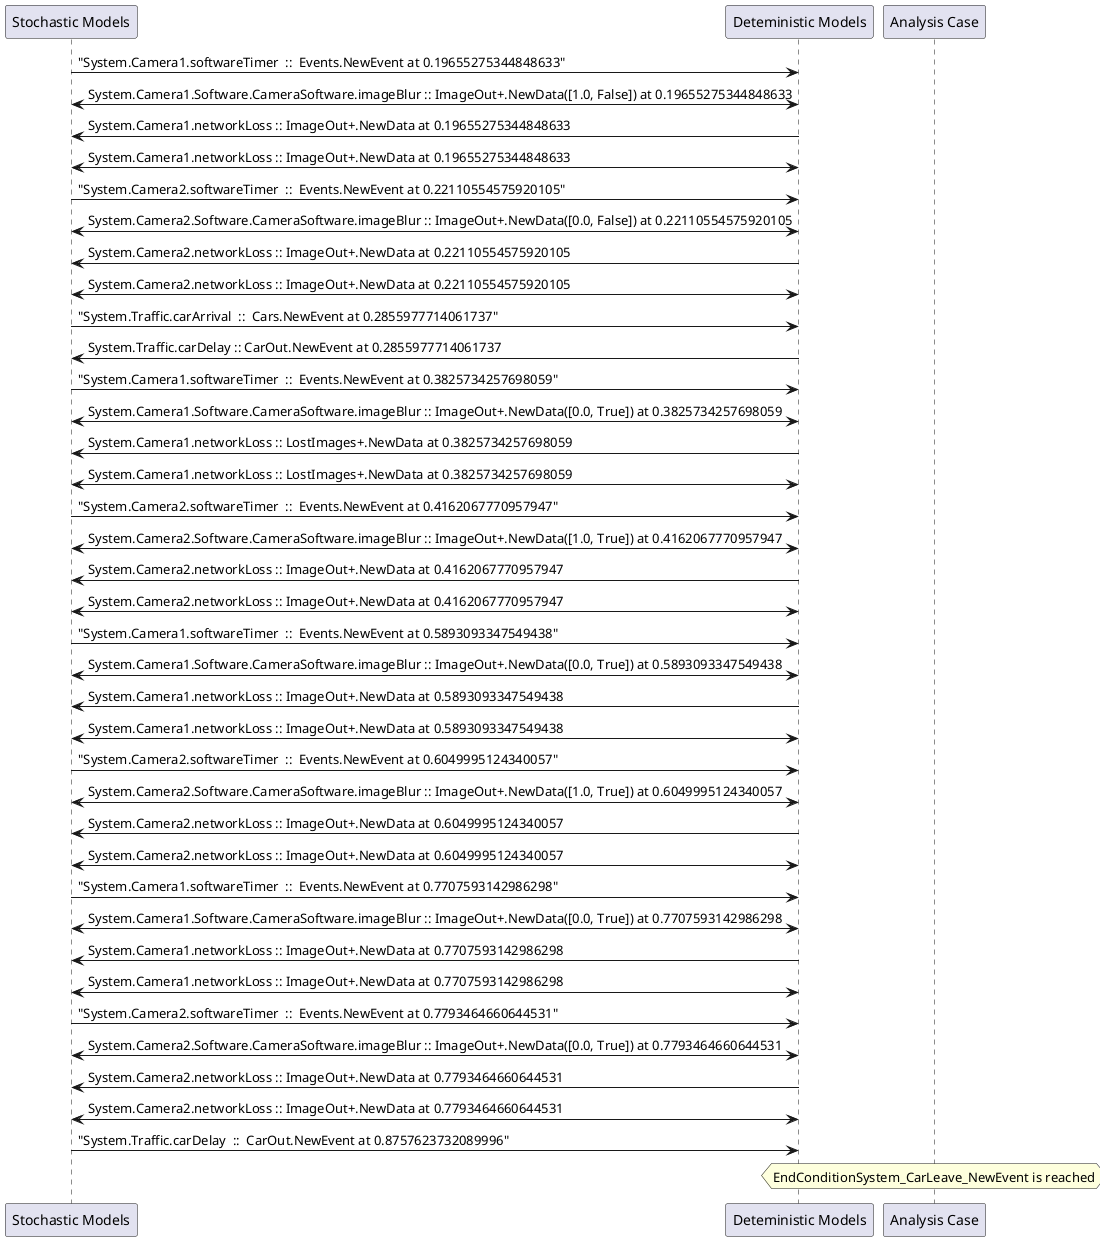 
	@startuml
	participant "Stochastic Models" as stochmodel
	participant "Deteministic Models" as detmodel
	participant "Analysis Case" as analysis
	{463_stop} stochmodel -> detmodel : "System.Camera1.softwareTimer  ::  Events.NewEvent at 0.19655275344848633"
detmodel <-> stochmodel : System.Camera1.Software.CameraSoftware.imageBlur :: ImageOut+.NewData([1.0, False]) at 0.19655275344848633
detmodel -> stochmodel : System.Camera1.networkLoss :: ImageOut+.NewData at 0.19655275344848633
detmodel <-> stochmodel : System.Camera1.networkLoss :: ImageOut+.NewData at 0.19655275344848633
{478_stop} stochmodel -> detmodel : "System.Camera2.softwareTimer  ::  Events.NewEvent at 0.22110554575920105"
detmodel <-> stochmodel : System.Camera2.Software.CameraSoftware.imageBlur :: ImageOut+.NewData([0.0, False]) at 0.22110554575920105
detmodel -> stochmodel : System.Camera2.networkLoss :: ImageOut+.NewData at 0.22110554575920105
detmodel <-> stochmodel : System.Camera2.networkLoss :: ImageOut+.NewData at 0.22110554575920105
{493_stop} stochmodel -> detmodel : "System.Traffic.carArrival  ::  Cars.NewEvent at 0.2855977714061737"
{503_start} detmodel -> stochmodel : System.Traffic.carDelay :: CarOut.NewEvent at 0.2855977714061737
{464_stop} stochmodel -> detmodel : "System.Camera1.softwareTimer  ::  Events.NewEvent at 0.3825734257698059"
detmodel <-> stochmodel : System.Camera1.Software.CameraSoftware.imageBlur :: ImageOut+.NewData([0.0, True]) at 0.3825734257698059
detmodel -> stochmodel : System.Camera1.networkLoss :: LostImages+.NewData at 0.3825734257698059
detmodel <-> stochmodel : System.Camera1.networkLoss :: LostImages+.NewData at 0.3825734257698059
{479_stop} stochmodel -> detmodel : "System.Camera2.softwareTimer  ::  Events.NewEvent at 0.4162067770957947"
detmodel <-> stochmodel : System.Camera2.Software.CameraSoftware.imageBlur :: ImageOut+.NewData([1.0, True]) at 0.4162067770957947
detmodel -> stochmodel : System.Camera2.networkLoss :: ImageOut+.NewData at 0.4162067770957947
detmodel <-> stochmodel : System.Camera2.networkLoss :: ImageOut+.NewData at 0.4162067770957947
{465_stop} stochmodel -> detmodel : "System.Camera1.softwareTimer  ::  Events.NewEvent at 0.5893093347549438"
detmodel <-> stochmodel : System.Camera1.Software.CameraSoftware.imageBlur :: ImageOut+.NewData([0.0, True]) at 0.5893093347549438
detmodel -> stochmodel : System.Camera1.networkLoss :: ImageOut+.NewData at 0.5893093347549438
detmodel <-> stochmodel : System.Camera1.networkLoss :: ImageOut+.NewData at 0.5893093347549438
{480_stop} stochmodel -> detmodel : "System.Camera2.softwareTimer  ::  Events.NewEvent at 0.6049995124340057"
detmodel <-> stochmodel : System.Camera2.Software.CameraSoftware.imageBlur :: ImageOut+.NewData([1.0, True]) at 0.6049995124340057
detmodel -> stochmodel : System.Camera2.networkLoss :: ImageOut+.NewData at 0.6049995124340057
detmodel <-> stochmodel : System.Camera2.networkLoss :: ImageOut+.NewData at 0.6049995124340057
{466_stop} stochmodel -> detmodel : "System.Camera1.softwareTimer  ::  Events.NewEvent at 0.7707593142986298"
detmodel <-> stochmodel : System.Camera1.Software.CameraSoftware.imageBlur :: ImageOut+.NewData([0.0, True]) at 0.7707593142986298
detmodel -> stochmodel : System.Camera1.networkLoss :: ImageOut+.NewData at 0.7707593142986298
detmodel <-> stochmodel : System.Camera1.networkLoss :: ImageOut+.NewData at 0.7707593142986298
{481_stop} stochmodel -> detmodel : "System.Camera2.softwareTimer  ::  Events.NewEvent at 0.7793464660644531"
detmodel <-> stochmodel : System.Camera2.Software.CameraSoftware.imageBlur :: ImageOut+.NewData([0.0, True]) at 0.7793464660644531
detmodel -> stochmodel : System.Camera2.networkLoss :: ImageOut+.NewData at 0.7793464660644531
detmodel <-> stochmodel : System.Camera2.networkLoss :: ImageOut+.NewData at 0.7793464660644531
{503_stop} stochmodel -> detmodel : "System.Traffic.carDelay  ::  CarOut.NewEvent at 0.8757623732089996"
{503_start} <-> {503_stop} : delay
hnote over analysis 
EndConditionSystem_CarLeave_NewEvent is reached
endnote
@enduml